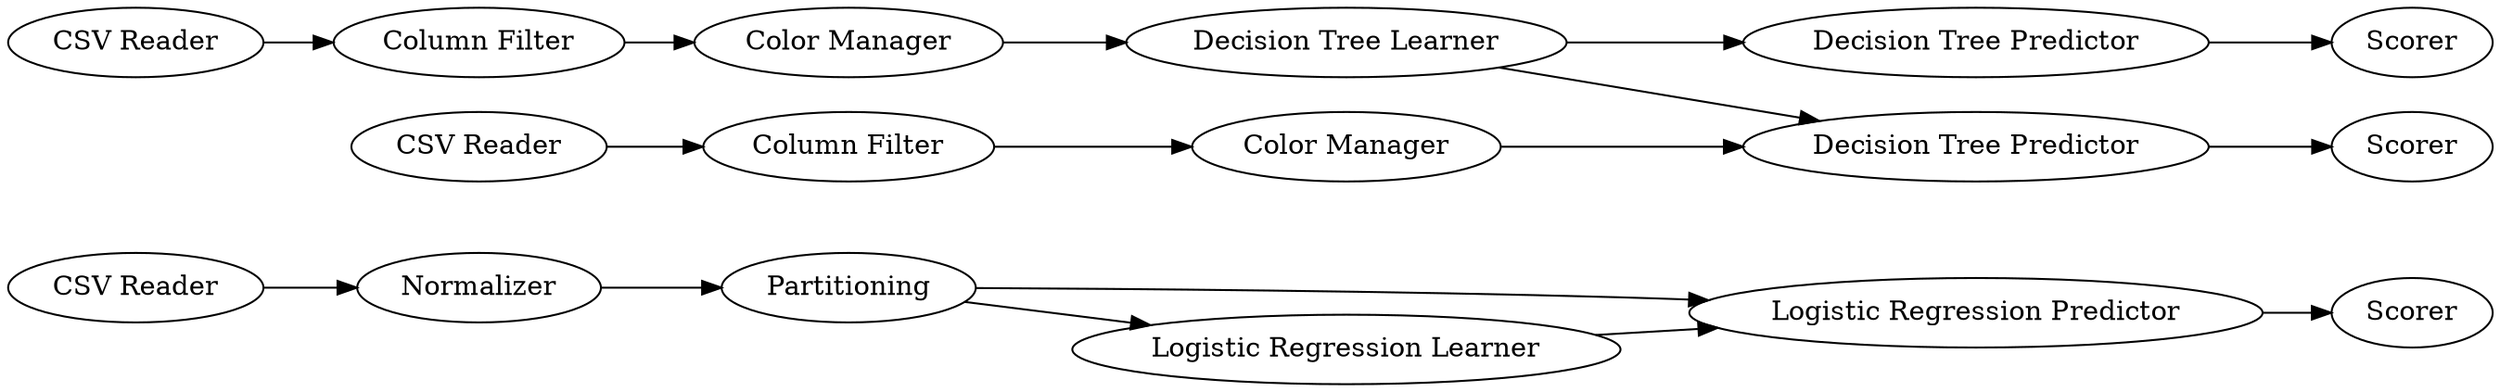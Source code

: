 digraph {
	13 -> 15
	20 -> 21
	18 -> 19
	1 -> 2
	8 -> 9
	5 -> 11
	15 -> 18
	3 -> 5
	19 -> 20
	18 -> 20
	5 -> 6
	11 -> 12
	9 -> 10
	2 -> 3
	6 -> 7
	10 -> 11
	5 [label="Decision Tree Learner"]
	13 [label="CSV Reader"]
	20 [label="Logistic Regression Predictor"]
	1 [label="CSV Reader"]
	7 [label=Scorer]
	9 [label="Column Filter"]
	11 [label="Decision Tree Predictor"]
	18 [label=Partitioning]
	21 [label=Scorer]
	6 [label="Decision Tree Predictor"]
	8 [label="CSV Reader"]
	15 [label=Normalizer]
	12 [label=Scorer]
	3 [label="Color Manager"]
	2 [label="Column Filter"]
	10 [label="Color Manager"]
	19 [label="Logistic Regression Learner"]
	rankdir=LR
}

